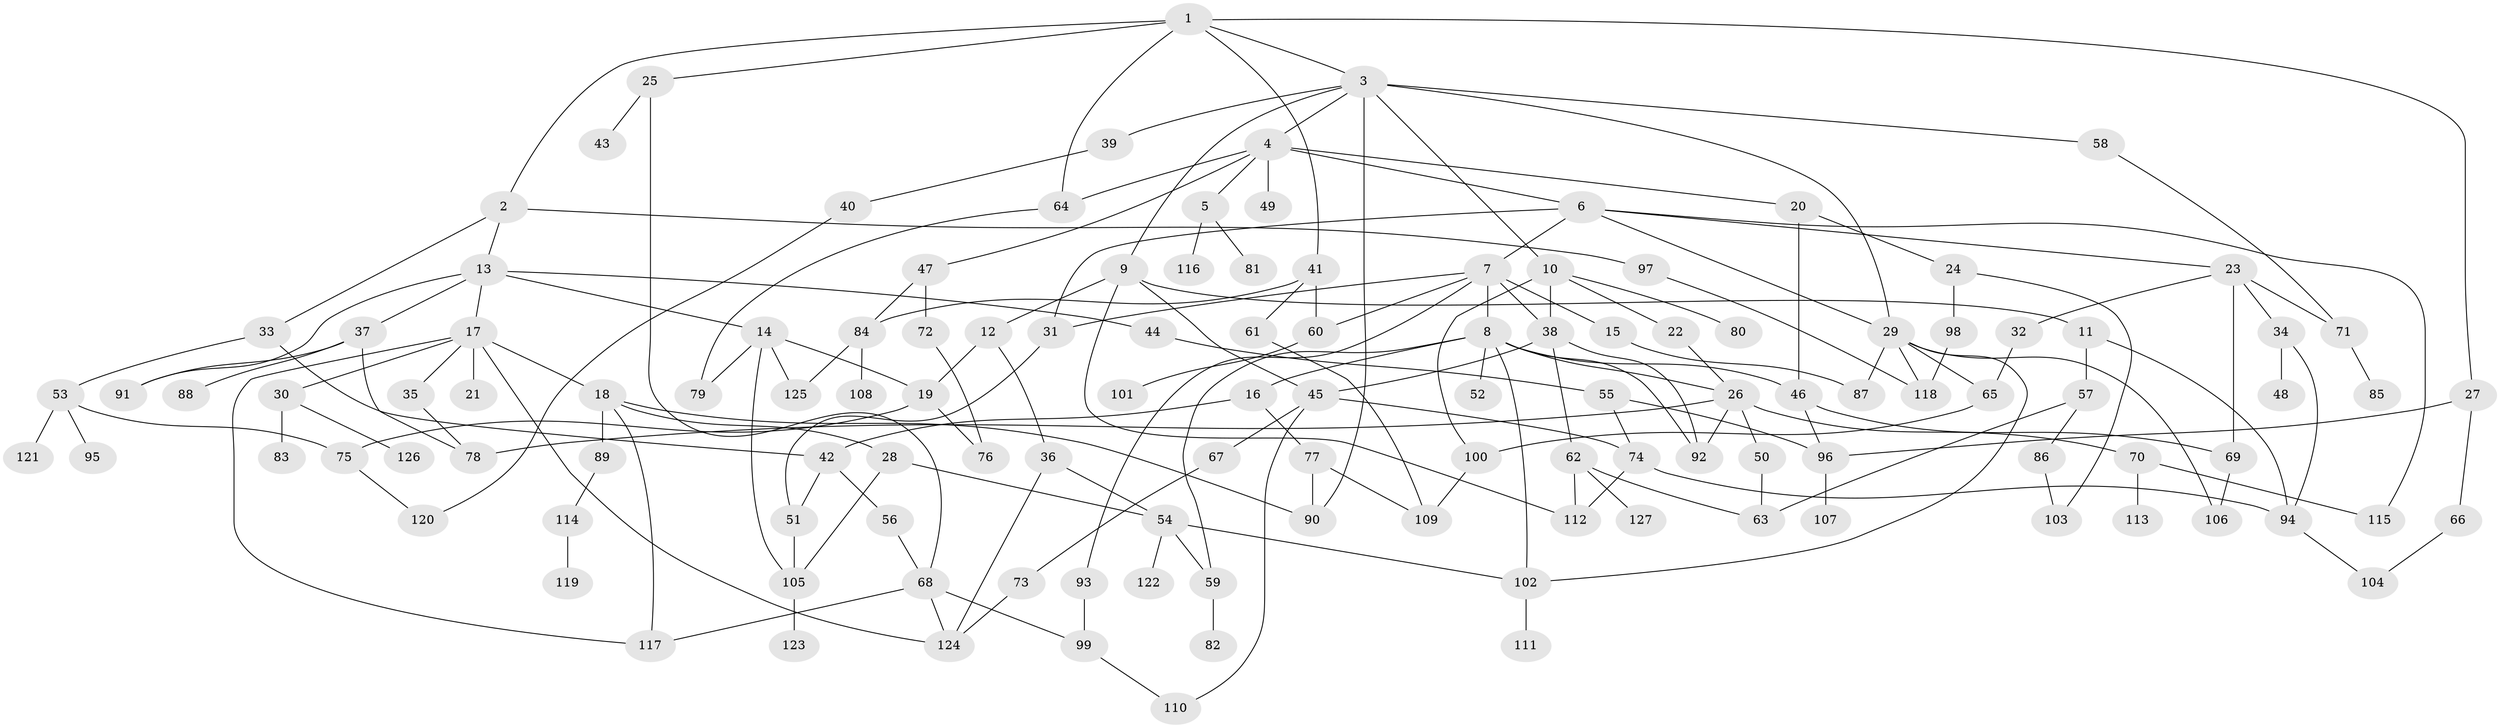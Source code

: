// coarse degree distribution, {8: 0.025974025974025976, 10: 0.012987012987012988, 7: 0.05194805194805195, 5: 0.1038961038961039, 4: 0.12987012987012986, 3: 0.2987012987012987, 2: 0.18181818181818182, 6: 0.05194805194805195, 1: 0.14285714285714285}
// Generated by graph-tools (version 1.1) at 2025/36/03/04/25 23:36:09]
// undirected, 127 vertices, 186 edges
graph export_dot {
  node [color=gray90,style=filled];
  1;
  2;
  3;
  4;
  5;
  6;
  7;
  8;
  9;
  10;
  11;
  12;
  13;
  14;
  15;
  16;
  17;
  18;
  19;
  20;
  21;
  22;
  23;
  24;
  25;
  26;
  27;
  28;
  29;
  30;
  31;
  32;
  33;
  34;
  35;
  36;
  37;
  38;
  39;
  40;
  41;
  42;
  43;
  44;
  45;
  46;
  47;
  48;
  49;
  50;
  51;
  52;
  53;
  54;
  55;
  56;
  57;
  58;
  59;
  60;
  61;
  62;
  63;
  64;
  65;
  66;
  67;
  68;
  69;
  70;
  71;
  72;
  73;
  74;
  75;
  76;
  77;
  78;
  79;
  80;
  81;
  82;
  83;
  84;
  85;
  86;
  87;
  88;
  89;
  90;
  91;
  92;
  93;
  94;
  95;
  96;
  97;
  98;
  99;
  100;
  101;
  102;
  103;
  104;
  105;
  106;
  107;
  108;
  109;
  110;
  111;
  112;
  113;
  114;
  115;
  116;
  117;
  118;
  119;
  120;
  121;
  122;
  123;
  124;
  125;
  126;
  127;
  1 -- 2;
  1 -- 3;
  1 -- 25;
  1 -- 27;
  1 -- 41;
  1 -- 64;
  2 -- 13;
  2 -- 33;
  2 -- 97;
  3 -- 4;
  3 -- 9;
  3 -- 10;
  3 -- 29;
  3 -- 39;
  3 -- 58;
  3 -- 90;
  4 -- 5;
  4 -- 6;
  4 -- 20;
  4 -- 47;
  4 -- 49;
  4 -- 64;
  5 -- 81;
  5 -- 116;
  6 -- 7;
  6 -- 23;
  6 -- 31;
  6 -- 115;
  6 -- 29;
  7 -- 8;
  7 -- 15;
  7 -- 60;
  7 -- 93;
  7 -- 31;
  7 -- 38;
  8 -- 16;
  8 -- 46;
  8 -- 52;
  8 -- 59;
  8 -- 92;
  8 -- 102;
  8 -- 26;
  9 -- 11;
  9 -- 12;
  9 -- 45;
  9 -- 112;
  10 -- 22;
  10 -- 38;
  10 -- 80;
  10 -- 100;
  11 -- 57;
  11 -- 94;
  12 -- 19;
  12 -- 36;
  13 -- 14;
  13 -- 17;
  13 -- 37;
  13 -- 44;
  13 -- 91;
  14 -- 79;
  14 -- 125;
  14 -- 105;
  14 -- 19;
  15 -- 87;
  16 -- 42;
  16 -- 77;
  17 -- 18;
  17 -- 21;
  17 -- 30;
  17 -- 35;
  17 -- 117;
  17 -- 124;
  18 -- 28;
  18 -- 89;
  18 -- 90;
  18 -- 117;
  19 -- 75;
  19 -- 76;
  20 -- 24;
  20 -- 46;
  22 -- 26;
  23 -- 32;
  23 -- 34;
  23 -- 69;
  23 -- 71;
  24 -- 98;
  24 -- 103;
  25 -- 43;
  25 -- 68;
  26 -- 50;
  26 -- 70;
  26 -- 92;
  26 -- 78;
  27 -- 66;
  27 -- 96;
  28 -- 105;
  28 -- 54;
  29 -- 65;
  29 -- 87;
  29 -- 102;
  29 -- 106;
  29 -- 118;
  30 -- 83;
  30 -- 126;
  31 -- 51;
  32 -- 65;
  33 -- 53;
  33 -- 42;
  34 -- 48;
  34 -- 94;
  35 -- 78;
  36 -- 54;
  36 -- 124;
  37 -- 78;
  37 -- 88;
  37 -- 91;
  38 -- 62;
  38 -- 92;
  38 -- 45;
  39 -- 40;
  40 -- 120;
  41 -- 61;
  41 -- 84;
  41 -- 60;
  42 -- 56;
  42 -- 51;
  44 -- 55;
  45 -- 67;
  45 -- 74;
  45 -- 110;
  46 -- 69;
  46 -- 96;
  47 -- 72;
  47 -- 84;
  50 -- 63;
  51 -- 105;
  53 -- 95;
  53 -- 121;
  53 -- 75;
  54 -- 59;
  54 -- 122;
  54 -- 102;
  55 -- 74;
  55 -- 96;
  56 -- 68;
  57 -- 63;
  57 -- 86;
  58 -- 71;
  59 -- 82;
  60 -- 101;
  61 -- 109;
  62 -- 127;
  62 -- 112;
  62 -- 63;
  64 -- 79;
  65 -- 100;
  66 -- 104;
  67 -- 73;
  68 -- 99;
  68 -- 117;
  68 -- 124;
  69 -- 106;
  70 -- 113;
  70 -- 115;
  71 -- 85;
  72 -- 76;
  73 -- 124;
  74 -- 94;
  74 -- 112;
  75 -- 120;
  77 -- 109;
  77 -- 90;
  84 -- 108;
  84 -- 125;
  86 -- 103;
  89 -- 114;
  93 -- 99;
  94 -- 104;
  96 -- 107;
  97 -- 118;
  98 -- 118;
  99 -- 110;
  100 -- 109;
  102 -- 111;
  105 -- 123;
  114 -- 119;
}
